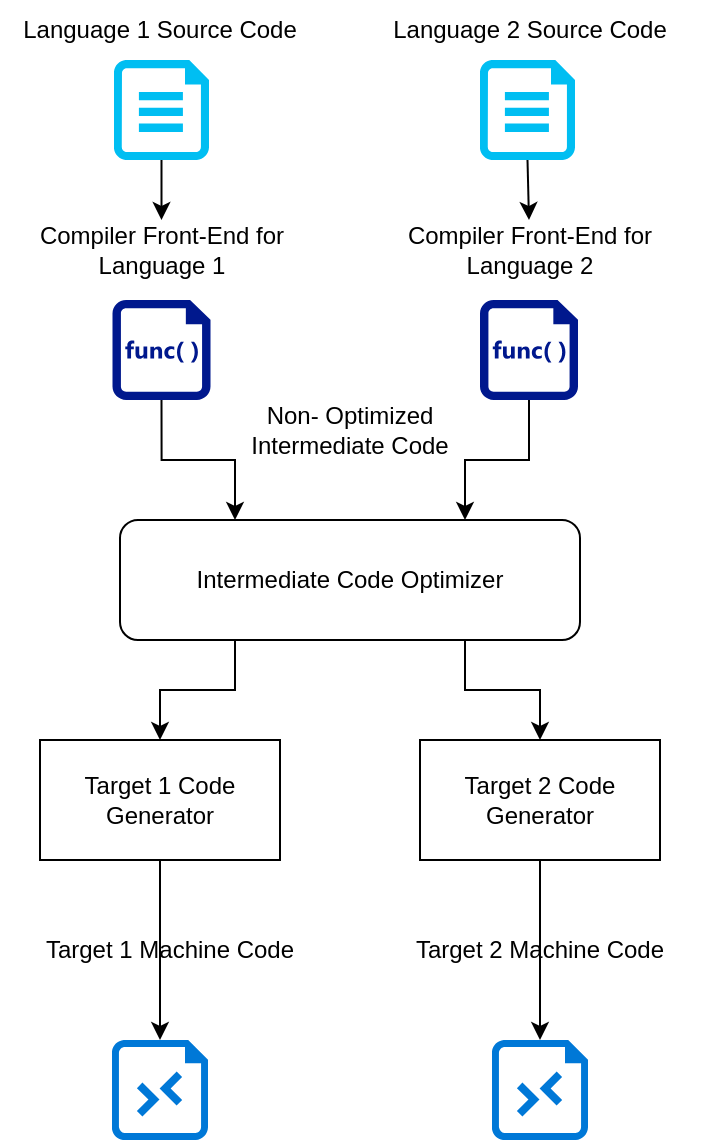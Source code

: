 <mxfile version="22.1.16" type="github">
  <diagram name="Page-1" id="OzgFC7zWPZVItZRLBeC2">
    <mxGraphModel dx="880" dy="460" grid="1" gridSize="10" guides="1" tooltips="1" connect="1" arrows="1" fold="1" page="1" pageScale="1" pageWidth="850" pageHeight="1100" math="0" shadow="0">
      <root>
        <mxCell id="0" />
        <mxCell id="1" parent="0" />
        <mxCell id="ky2wYxaWMiFnH0lhiRk4-12" style="edgeStyle=orthogonalEdgeStyle;rounded=0;orthogonalLoop=1;jettySize=auto;html=1;exitX=0.5;exitY=1;exitDx=0;exitDy=0;exitPerimeter=0;entryX=0.5;entryY=0;entryDx=0;entryDy=0;" edge="1" parent="1" source="ky2wYxaWMiFnH0lhiRk4-4" target="ky2wYxaWMiFnH0lhiRk4-10">
          <mxGeometry relative="1" as="geometry" />
        </mxCell>
        <mxCell id="ky2wYxaWMiFnH0lhiRk4-4" value="" style="verticalLabelPosition=bottom;html=1;verticalAlign=top;align=center;strokeColor=none;fillColor=#00BEF2;shape=mxgraph.azure.cloud_services_configuration_file;pointerEvents=1;" vertex="1" parent="1">
          <mxGeometry x="327" y="80" width="47.5" height="50" as="geometry" />
        </mxCell>
        <mxCell id="ky2wYxaWMiFnH0lhiRk4-13" style="edgeStyle=orthogonalEdgeStyle;rounded=0;orthogonalLoop=1;jettySize=auto;html=1;exitX=0.5;exitY=1;exitDx=0;exitDy=0;exitPerimeter=0;entryX=0.5;entryY=0;entryDx=0;entryDy=0;" edge="1" parent="1" source="ky2wYxaWMiFnH0lhiRk4-5" target="ky2wYxaWMiFnH0lhiRk4-11">
          <mxGeometry relative="1" as="geometry" />
        </mxCell>
        <mxCell id="ky2wYxaWMiFnH0lhiRk4-5" value="" style="verticalLabelPosition=bottom;html=1;verticalAlign=top;align=center;strokeColor=none;fillColor=#00BEF2;shape=mxgraph.azure.cloud_services_configuration_file;pointerEvents=1;" vertex="1" parent="1">
          <mxGeometry x="510" y="80" width="47.5" height="50" as="geometry" />
        </mxCell>
        <mxCell id="ky2wYxaWMiFnH0lhiRk4-6" value="Language 1 Source Code" style="text;html=1;strokeColor=none;fillColor=none;align=center;verticalAlign=middle;whiteSpace=wrap;rounded=0;" vertex="1" parent="1">
          <mxGeometry x="270" y="50" width="160" height="30" as="geometry" />
        </mxCell>
        <mxCell id="ky2wYxaWMiFnH0lhiRk4-7" value="Language 2 Source Code" style="text;html=1;strokeColor=none;fillColor=none;align=center;verticalAlign=middle;whiteSpace=wrap;rounded=0;" vertex="1" parent="1">
          <mxGeometry x="449.5" y="50" width="170" height="30" as="geometry" />
        </mxCell>
        <mxCell id="ky2wYxaWMiFnH0lhiRk4-17" style="edgeStyle=orthogonalEdgeStyle;rounded=0;orthogonalLoop=1;jettySize=auto;html=1;exitX=0.5;exitY=1;exitDx=0;exitDy=0;exitPerimeter=0;entryX=0.75;entryY=0;entryDx=0;entryDy=0;" edge="1" parent="1" source="ky2wYxaWMiFnH0lhiRk4-8" target="ky2wYxaWMiFnH0lhiRk4-14">
          <mxGeometry relative="1" as="geometry" />
        </mxCell>
        <mxCell id="ky2wYxaWMiFnH0lhiRk4-8" value="" style="sketch=0;aspect=fixed;pointerEvents=1;shadow=0;dashed=0;html=1;strokeColor=none;labelPosition=center;verticalLabelPosition=bottom;verticalAlign=top;align=center;fillColor=#00188D;shape=mxgraph.mscae.enterprise.code_file" vertex="1" parent="1">
          <mxGeometry x="510" y="200" width="49" height="50" as="geometry" />
        </mxCell>
        <mxCell id="ky2wYxaWMiFnH0lhiRk4-16" style="edgeStyle=orthogonalEdgeStyle;rounded=0;orthogonalLoop=1;jettySize=auto;html=1;exitX=0.5;exitY=1;exitDx=0;exitDy=0;exitPerimeter=0;entryX=0.25;entryY=0;entryDx=0;entryDy=0;" edge="1" parent="1" source="ky2wYxaWMiFnH0lhiRk4-9" target="ky2wYxaWMiFnH0lhiRk4-14">
          <mxGeometry relative="1" as="geometry" />
        </mxCell>
        <mxCell id="ky2wYxaWMiFnH0lhiRk4-9" value="" style="sketch=0;aspect=fixed;pointerEvents=1;shadow=0;dashed=0;html=1;strokeColor=none;labelPosition=center;verticalLabelPosition=bottom;verticalAlign=top;align=center;fillColor=#00188D;shape=mxgraph.mscae.enterprise.code_file" vertex="1" parent="1">
          <mxGeometry x="326.25" y="200" width="49" height="50" as="geometry" />
        </mxCell>
        <mxCell id="ky2wYxaWMiFnH0lhiRk4-10" value="Compiler Front-End for Language 1" style="text;html=1;strokeColor=none;fillColor=none;align=center;verticalAlign=middle;whiteSpace=wrap;rounded=0;" vertex="1" parent="1">
          <mxGeometry x="270.75" y="160" width="160" height="30" as="geometry" />
        </mxCell>
        <mxCell id="ky2wYxaWMiFnH0lhiRk4-11" value="Compiler Front-End for Language 2" style="text;html=1;strokeColor=none;fillColor=none;align=center;verticalAlign=middle;whiteSpace=wrap;rounded=0;" vertex="1" parent="1">
          <mxGeometry x="454.5" y="160" width="160" height="30" as="geometry" />
        </mxCell>
        <mxCell id="ky2wYxaWMiFnH0lhiRk4-23" style="edgeStyle=orthogonalEdgeStyle;rounded=0;orthogonalLoop=1;jettySize=auto;html=1;exitX=0.25;exitY=1;exitDx=0;exitDy=0;entryX=0.5;entryY=0;entryDx=0;entryDy=0;" edge="1" parent="1" source="ky2wYxaWMiFnH0lhiRk4-14" target="ky2wYxaWMiFnH0lhiRk4-21">
          <mxGeometry relative="1" as="geometry" />
        </mxCell>
        <mxCell id="ky2wYxaWMiFnH0lhiRk4-24" style="edgeStyle=orthogonalEdgeStyle;rounded=0;orthogonalLoop=1;jettySize=auto;html=1;exitX=0.75;exitY=1;exitDx=0;exitDy=0;entryX=0.5;entryY=0;entryDx=0;entryDy=0;" edge="1" parent="1" source="ky2wYxaWMiFnH0lhiRk4-14" target="ky2wYxaWMiFnH0lhiRk4-22">
          <mxGeometry relative="1" as="geometry" />
        </mxCell>
        <mxCell id="ky2wYxaWMiFnH0lhiRk4-14" value="" style="rounded=1;whiteSpace=wrap;html=1;" vertex="1" parent="1">
          <mxGeometry x="330" y="310" width="230" height="60" as="geometry" />
        </mxCell>
        <mxCell id="ky2wYxaWMiFnH0lhiRk4-15" value="Intermediate Code Optimizer" style="text;html=1;strokeColor=none;fillColor=none;align=center;verticalAlign=middle;whiteSpace=wrap;rounded=0;" vertex="1" parent="1">
          <mxGeometry x="350" y="325" width="190" height="30" as="geometry" />
        </mxCell>
        <mxCell id="ky2wYxaWMiFnH0lhiRk4-18" value="Non- Optimized Intermediate Code" style="text;html=1;strokeColor=none;fillColor=none;align=center;verticalAlign=middle;whiteSpace=wrap;rounded=0;" vertex="1" parent="1">
          <mxGeometry x="370" y="250" width="150" height="30" as="geometry" />
        </mxCell>
        <mxCell id="ky2wYxaWMiFnH0lhiRk4-21" value="" style="rounded=0;whiteSpace=wrap;html=1;" vertex="1" parent="1">
          <mxGeometry x="290" y="420" width="120" height="60" as="geometry" />
        </mxCell>
        <mxCell id="ky2wYxaWMiFnH0lhiRk4-22" value="" style="rounded=0;whiteSpace=wrap;html=1;" vertex="1" parent="1">
          <mxGeometry x="480" y="420" width="120" height="60" as="geometry" />
        </mxCell>
        <mxCell id="ky2wYxaWMiFnH0lhiRk4-25" value="Target 1 Code Generator" style="text;html=1;strokeColor=none;fillColor=none;align=center;verticalAlign=middle;whiteSpace=wrap;rounded=0;" vertex="1" parent="1">
          <mxGeometry x="300" y="435" width="100" height="30" as="geometry" />
        </mxCell>
        <mxCell id="ky2wYxaWMiFnH0lhiRk4-26" value="Target 2 Code Generator" style="text;html=1;strokeColor=none;fillColor=none;align=center;verticalAlign=middle;whiteSpace=wrap;rounded=0;" vertex="1" parent="1">
          <mxGeometry x="490" y="435" width="100" height="30" as="geometry" />
        </mxCell>
        <mxCell id="ky2wYxaWMiFnH0lhiRk4-27" value="" style="sketch=0;aspect=fixed;pointerEvents=1;shadow=0;dashed=0;html=1;strokeColor=none;labelPosition=center;verticalLabelPosition=bottom;verticalAlign=top;align=center;shape=mxgraph.azure.rdp_remoting_file;fillColor=#0078D7;" vertex="1" parent="1">
          <mxGeometry x="516" y="570" width="48" height="50" as="geometry" />
        </mxCell>
        <mxCell id="ky2wYxaWMiFnH0lhiRk4-28" value="" style="sketch=0;aspect=fixed;pointerEvents=1;shadow=0;dashed=0;html=1;strokeColor=none;labelPosition=center;verticalLabelPosition=bottom;verticalAlign=top;align=center;shape=mxgraph.azure.rdp_remoting_file;fillColor=#0078D7;" vertex="1" parent="1">
          <mxGeometry x="326" y="570" width="48" height="50" as="geometry" />
        </mxCell>
        <mxCell id="ky2wYxaWMiFnH0lhiRk4-29" style="edgeStyle=orthogonalEdgeStyle;rounded=0;orthogonalLoop=1;jettySize=auto;html=1;entryX=0.5;entryY=0;entryDx=0;entryDy=0;entryPerimeter=0;" edge="1" parent="1" source="ky2wYxaWMiFnH0lhiRk4-21" target="ky2wYxaWMiFnH0lhiRk4-28">
          <mxGeometry relative="1" as="geometry" />
        </mxCell>
        <mxCell id="ky2wYxaWMiFnH0lhiRk4-30" style="edgeStyle=orthogonalEdgeStyle;rounded=0;orthogonalLoop=1;jettySize=auto;html=1;exitX=0.5;exitY=1;exitDx=0;exitDy=0;entryX=0.5;entryY=0;entryDx=0;entryDy=0;entryPerimeter=0;" edge="1" parent="1" source="ky2wYxaWMiFnH0lhiRk4-22" target="ky2wYxaWMiFnH0lhiRk4-27">
          <mxGeometry relative="1" as="geometry" />
        </mxCell>
        <mxCell id="ky2wYxaWMiFnH0lhiRk4-31" value="Target 1 Machine Code" style="text;html=1;strokeColor=none;fillColor=none;align=center;verticalAlign=middle;whiteSpace=wrap;rounded=0;" vertex="1" parent="1">
          <mxGeometry x="290" y="510" width="130" height="30" as="geometry" />
        </mxCell>
        <mxCell id="ky2wYxaWMiFnH0lhiRk4-32" value="Target 2 Machine Code" style="text;html=1;strokeColor=none;fillColor=none;align=center;verticalAlign=middle;whiteSpace=wrap;rounded=0;" vertex="1" parent="1">
          <mxGeometry x="475" y="510" width="130" height="30" as="geometry" />
        </mxCell>
      </root>
    </mxGraphModel>
  </diagram>
</mxfile>
